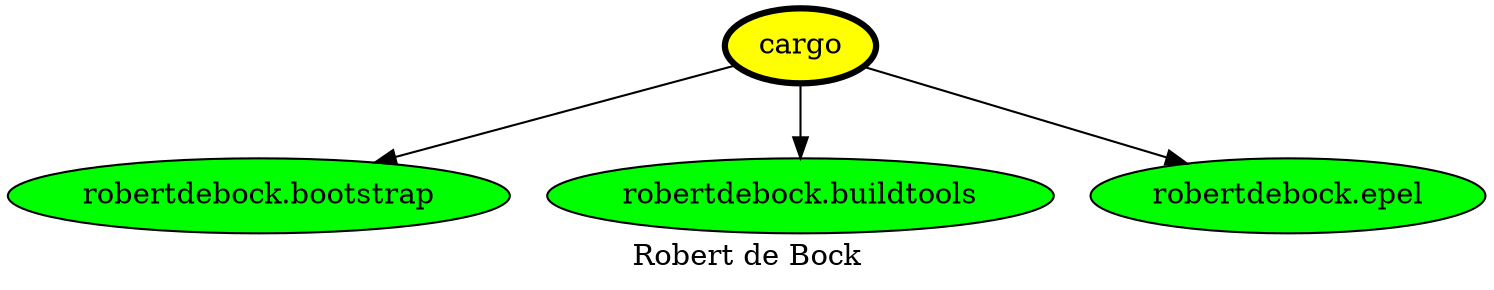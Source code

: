 digraph PhiloDilemma {
  label = "Robert de Bock" ;
  overlap=false
  {
    "cargo" [fillcolor=yellow style=filled penwidth=3]
    "robertdebock.bootstrap" [fillcolor=green style=filled]
    "robertdebock.buildtools" [fillcolor=green style=filled]
    "robertdebock.epel" [fillcolor=green style=filled]
  }
  "cargo" -> "robertdebock.bootstrap"
  "cargo" -> "robertdebock.buildtools"
  "cargo" -> "robertdebock.epel"
}
